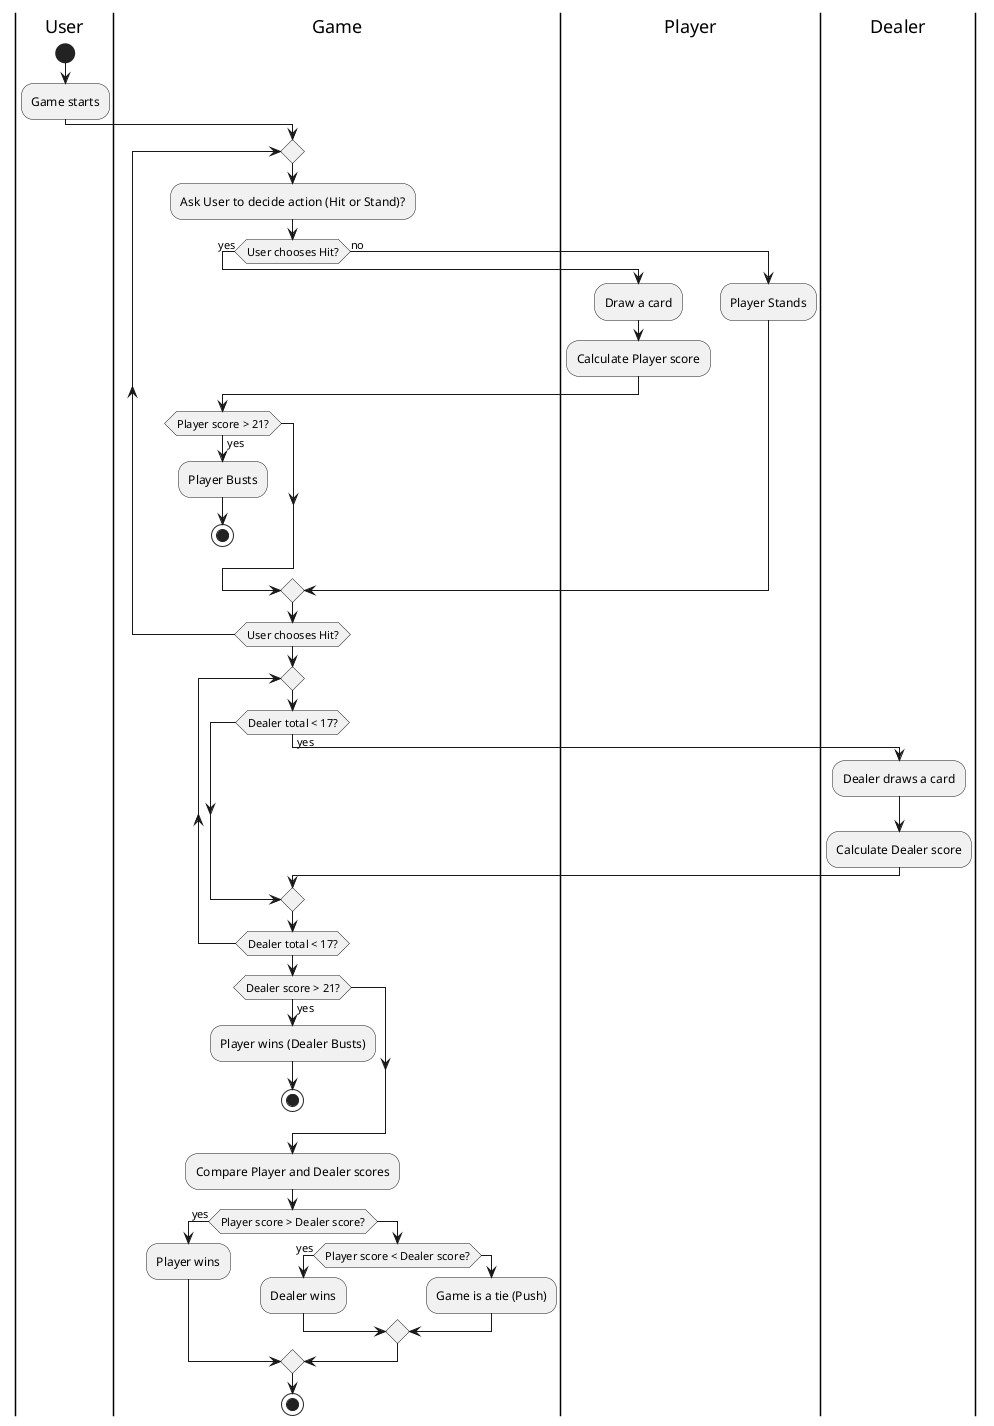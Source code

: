 @startuml
|User|
start
:Game starts;

|Game|
repeat
    :Ask User to decide action (Hit or Stand)?;
    if (User chooses Hit?) then (yes)
        |Player|
        :Draw a card;
        :Calculate Player score;
        |Game|

        if (Player score > 21?) then (yes)
            :Player Busts;
            stop
        endif
    else (no)
        |Player|
        :Player Stands;
    endif
    |Game|
repeat while (User chooses Hit?)


repeat
    if (Dealer total < 17?) then (yes)
        |Dealer|
        :Dealer draws a card;
        :Calculate Dealer score;
    endif
    |Game|

repeat while (Dealer total < 17?)

|Game|
if (Dealer score > 21?) then (yes)
    :Player wins (Dealer Busts);
    stop
endif

:Compare Player and Dealer scores;
if (Player score > Dealer score?) then (yes)
    :Player wins;
else
    if (Player score < Dealer score?) then (yes)
        :Dealer wins;
    else
        :Game is a tie (Push);
    endif
endif
stop
@enduml